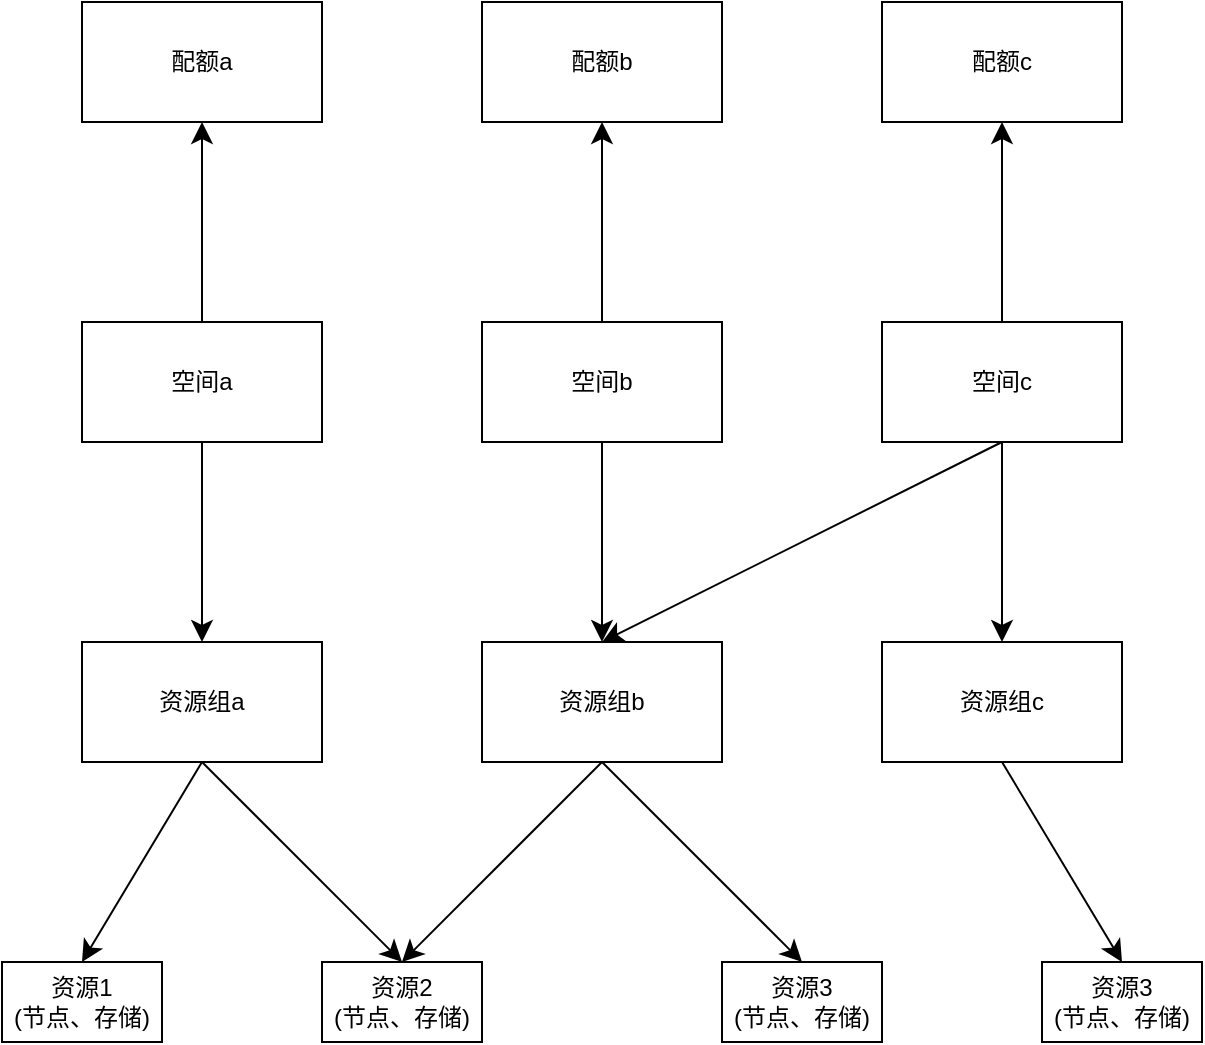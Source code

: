 <mxfile version="26.0.5">
  <diagram name="Page-1" id="whv0Lqn8vJE7FsYvo7cS">
    <mxGraphModel dx="1562" dy="911" grid="1" gridSize="10" guides="1" tooltips="1" connect="1" arrows="1" fold="1" page="1" pageScale="1" pageWidth="827" pageHeight="1169" math="0" shadow="0">
      <root>
        <mxCell id="0" />
        <mxCell id="1" parent="0" />
        <mxCell id="ODwOfyjfzbYag10OaSnU-12" value="" style="edgeStyle=none;curved=1;rounded=0;orthogonalLoop=1;jettySize=auto;html=1;fontSize=12;startSize=8;endSize=8;" edge="1" parent="1" source="ODwOfyjfzbYag10OaSnU-1" target="ODwOfyjfzbYag10OaSnU-4">
          <mxGeometry relative="1" as="geometry" />
        </mxCell>
        <mxCell id="ODwOfyjfzbYag10OaSnU-26" style="edgeStyle=none;curved=1;rounded=0;orthogonalLoop=1;jettySize=auto;html=1;exitX=0.5;exitY=0;exitDx=0;exitDy=0;entryX=0.5;entryY=1;entryDx=0;entryDy=0;fontSize=12;startSize=8;endSize=8;" edge="1" parent="1" source="ODwOfyjfzbYag10OaSnU-1" target="ODwOfyjfzbYag10OaSnU-21">
          <mxGeometry relative="1" as="geometry" />
        </mxCell>
        <mxCell id="ODwOfyjfzbYag10OaSnU-1" value="空间a" style="rounded=0;whiteSpace=wrap;html=1;" vertex="1" parent="1">
          <mxGeometry x="120" y="160" width="120" height="60" as="geometry" />
        </mxCell>
        <mxCell id="ODwOfyjfzbYag10OaSnU-13" value="" style="edgeStyle=none;curved=1;rounded=0;orthogonalLoop=1;jettySize=auto;html=1;fontSize=12;startSize=8;endSize=8;" edge="1" parent="1" source="ODwOfyjfzbYag10OaSnU-2" target="ODwOfyjfzbYag10OaSnU-5">
          <mxGeometry relative="1" as="geometry" />
        </mxCell>
        <mxCell id="ODwOfyjfzbYag10OaSnU-25" style="edgeStyle=none;curved=1;rounded=0;orthogonalLoop=1;jettySize=auto;html=1;exitX=0.5;exitY=0;exitDx=0;exitDy=0;entryX=0.5;entryY=1;entryDx=0;entryDy=0;fontSize=12;startSize=8;endSize=8;" edge="1" parent="1" source="ODwOfyjfzbYag10OaSnU-2" target="ODwOfyjfzbYag10OaSnU-22">
          <mxGeometry relative="1" as="geometry" />
        </mxCell>
        <mxCell id="ODwOfyjfzbYag10OaSnU-2" value="空间b" style="rounded=0;whiteSpace=wrap;html=1;" vertex="1" parent="1">
          <mxGeometry x="320" y="160" width="120" height="60" as="geometry" />
        </mxCell>
        <mxCell id="ODwOfyjfzbYag10OaSnU-14" value="" style="edgeStyle=none;curved=1;rounded=0;orthogonalLoop=1;jettySize=auto;html=1;fontSize=12;startSize=8;endSize=8;" edge="1" parent="1" source="ODwOfyjfzbYag10OaSnU-3" target="ODwOfyjfzbYag10OaSnU-6">
          <mxGeometry relative="1" as="geometry" />
        </mxCell>
        <mxCell id="ODwOfyjfzbYag10OaSnU-15" style="edgeStyle=none;curved=1;rounded=0;orthogonalLoop=1;jettySize=auto;html=1;exitX=0.5;exitY=1;exitDx=0;exitDy=0;entryX=0.5;entryY=0;entryDx=0;entryDy=0;fontSize=12;startSize=8;endSize=8;" edge="1" parent="1" source="ODwOfyjfzbYag10OaSnU-3" target="ODwOfyjfzbYag10OaSnU-5">
          <mxGeometry relative="1" as="geometry" />
        </mxCell>
        <mxCell id="ODwOfyjfzbYag10OaSnU-24" style="edgeStyle=none;curved=1;rounded=0;orthogonalLoop=1;jettySize=auto;html=1;exitX=0.5;exitY=0;exitDx=0;exitDy=0;entryX=0.5;entryY=1;entryDx=0;entryDy=0;fontSize=12;startSize=8;endSize=8;" edge="1" parent="1" source="ODwOfyjfzbYag10OaSnU-3" target="ODwOfyjfzbYag10OaSnU-23">
          <mxGeometry relative="1" as="geometry" />
        </mxCell>
        <mxCell id="ODwOfyjfzbYag10OaSnU-3" value="空间c" style="rounded=0;whiteSpace=wrap;html=1;" vertex="1" parent="1">
          <mxGeometry x="520" y="160" width="120" height="60" as="geometry" />
        </mxCell>
        <mxCell id="ODwOfyjfzbYag10OaSnU-16" style="edgeStyle=none;curved=1;rounded=0;orthogonalLoop=1;jettySize=auto;html=1;exitX=0.5;exitY=1;exitDx=0;exitDy=0;entryX=0.5;entryY=0;entryDx=0;entryDy=0;fontSize=12;startSize=8;endSize=8;" edge="1" parent="1" source="ODwOfyjfzbYag10OaSnU-4" target="ODwOfyjfzbYag10OaSnU-7">
          <mxGeometry relative="1" as="geometry" />
        </mxCell>
        <mxCell id="ODwOfyjfzbYag10OaSnU-17" style="edgeStyle=none;curved=1;rounded=0;orthogonalLoop=1;jettySize=auto;html=1;exitX=0.5;exitY=1;exitDx=0;exitDy=0;entryX=0.5;entryY=0;entryDx=0;entryDy=0;fontSize=12;startSize=8;endSize=8;" edge="1" parent="1" source="ODwOfyjfzbYag10OaSnU-4" target="ODwOfyjfzbYag10OaSnU-8">
          <mxGeometry relative="1" as="geometry" />
        </mxCell>
        <mxCell id="ODwOfyjfzbYag10OaSnU-4" value="资源组a" style="rounded=0;whiteSpace=wrap;html=1;" vertex="1" parent="1">
          <mxGeometry x="120" y="320" width="120" height="60" as="geometry" />
        </mxCell>
        <mxCell id="ODwOfyjfzbYag10OaSnU-18" style="edgeStyle=none;curved=1;rounded=0;orthogonalLoop=1;jettySize=auto;html=1;exitX=0.5;exitY=1;exitDx=0;exitDy=0;entryX=0.5;entryY=0;entryDx=0;entryDy=0;fontSize=12;startSize=8;endSize=8;" edge="1" parent="1" source="ODwOfyjfzbYag10OaSnU-5" target="ODwOfyjfzbYag10OaSnU-8">
          <mxGeometry relative="1" as="geometry" />
        </mxCell>
        <mxCell id="ODwOfyjfzbYag10OaSnU-19" style="edgeStyle=none;curved=1;rounded=0;orthogonalLoop=1;jettySize=auto;html=1;exitX=0.5;exitY=1;exitDx=0;exitDy=0;entryX=0.5;entryY=0;entryDx=0;entryDy=0;fontSize=12;startSize=8;endSize=8;" edge="1" parent="1" source="ODwOfyjfzbYag10OaSnU-5" target="ODwOfyjfzbYag10OaSnU-10">
          <mxGeometry relative="1" as="geometry" />
        </mxCell>
        <mxCell id="ODwOfyjfzbYag10OaSnU-5" value="资源组b" style="rounded=0;whiteSpace=wrap;html=1;" vertex="1" parent="1">
          <mxGeometry x="320" y="320" width="120" height="60" as="geometry" />
        </mxCell>
        <mxCell id="ODwOfyjfzbYag10OaSnU-20" style="edgeStyle=none;curved=1;rounded=0;orthogonalLoop=1;jettySize=auto;html=1;exitX=0.5;exitY=1;exitDx=0;exitDy=0;entryX=0.5;entryY=0;entryDx=0;entryDy=0;fontSize=12;startSize=8;endSize=8;" edge="1" parent="1" source="ODwOfyjfzbYag10OaSnU-6" target="ODwOfyjfzbYag10OaSnU-11">
          <mxGeometry relative="1" as="geometry" />
        </mxCell>
        <mxCell id="ODwOfyjfzbYag10OaSnU-6" value="资源组c" style="rounded=0;whiteSpace=wrap;html=1;" vertex="1" parent="1">
          <mxGeometry x="520" y="320" width="120" height="60" as="geometry" />
        </mxCell>
        <mxCell id="ODwOfyjfzbYag10OaSnU-7" value="资源1&lt;br&gt;(节点、存储)" style="rounded=0;whiteSpace=wrap;html=1;" vertex="1" parent="1">
          <mxGeometry x="80" y="480" width="80" height="40" as="geometry" />
        </mxCell>
        <mxCell id="ODwOfyjfzbYag10OaSnU-8" value="资源2&lt;br&gt;(节点、存储)" style="rounded=0;whiteSpace=wrap;html=1;" vertex="1" parent="1">
          <mxGeometry x="240" y="480" width="80" height="40" as="geometry" />
        </mxCell>
        <mxCell id="ODwOfyjfzbYag10OaSnU-10" value="资源3&lt;br&gt;(节点、存储)" style="rounded=0;whiteSpace=wrap;html=1;" vertex="1" parent="1">
          <mxGeometry x="440" y="480" width="80" height="40" as="geometry" />
        </mxCell>
        <mxCell id="ODwOfyjfzbYag10OaSnU-11" value="资源3&lt;br&gt;(节点、存储)" style="rounded=0;whiteSpace=wrap;html=1;" vertex="1" parent="1">
          <mxGeometry x="600" y="480" width="80" height="40" as="geometry" />
        </mxCell>
        <mxCell id="ODwOfyjfzbYag10OaSnU-21" value="配额a" style="rounded=0;whiteSpace=wrap;html=1;" vertex="1" parent="1">
          <mxGeometry x="120" width="120" height="60" as="geometry" />
        </mxCell>
        <mxCell id="ODwOfyjfzbYag10OaSnU-22" value="配额b" style="rounded=0;whiteSpace=wrap;html=1;" vertex="1" parent="1">
          <mxGeometry x="320" width="120" height="60" as="geometry" />
        </mxCell>
        <mxCell id="ODwOfyjfzbYag10OaSnU-23" value="配额c" style="rounded=0;whiteSpace=wrap;html=1;" vertex="1" parent="1">
          <mxGeometry x="520" width="120" height="60" as="geometry" />
        </mxCell>
      </root>
    </mxGraphModel>
  </diagram>
</mxfile>
